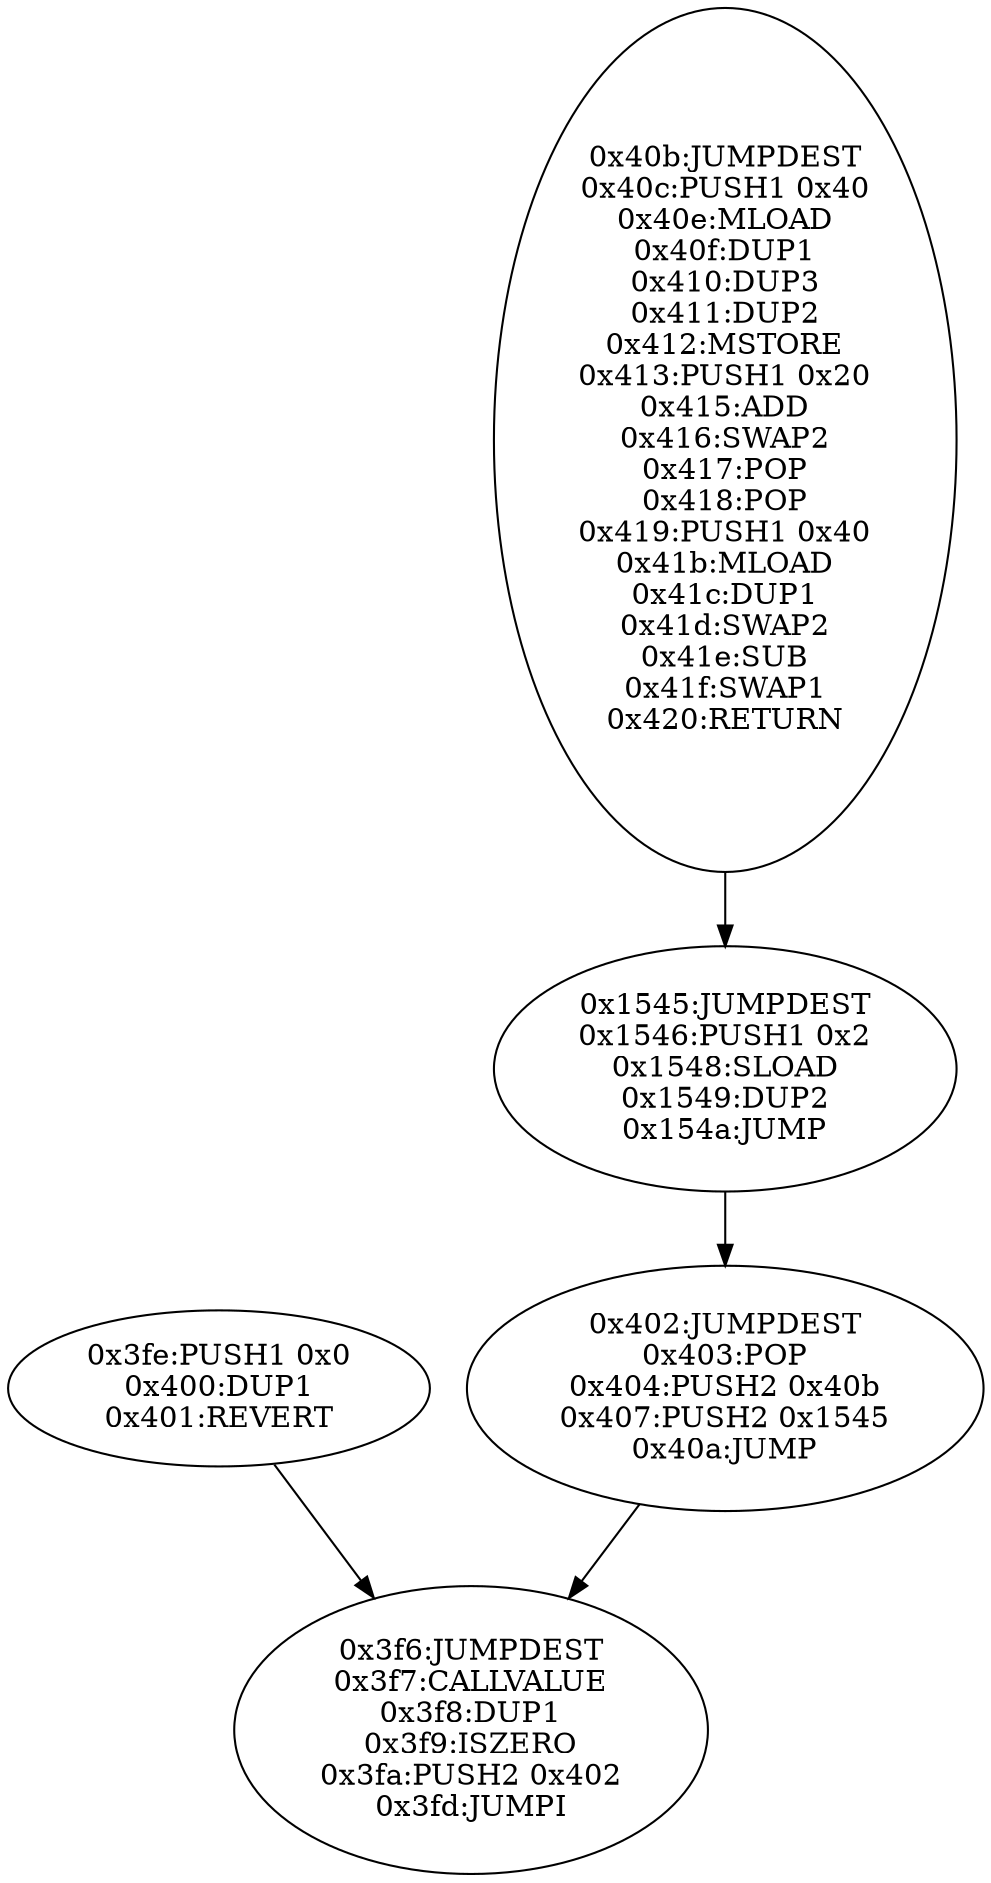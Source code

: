 digraph{
1014[label="0x3f6:JUMPDEST
0x3f7:CALLVALUE
0x3f8:DUP1
0x3f9:ISZERO
0x3fa:PUSH2 0x402
0x3fd:JUMPI"]
1022[label="0x3fe:PUSH1 0x0
0x400:DUP1
0x401:REVERT"]
1022 -> 1014
1026[label="0x402:JUMPDEST
0x403:POP
0x404:PUSH2 0x40b
0x407:PUSH2 0x1545
0x40a:JUMP"]
1026 -> 1014
5445[label="0x1545:JUMPDEST
0x1546:PUSH1 0x2
0x1548:SLOAD
0x1549:DUP2
0x154a:JUMP"]
5445 -> 1026
1035[label="0x40b:JUMPDEST
0x40c:PUSH1 0x40
0x40e:MLOAD
0x40f:DUP1
0x410:DUP3
0x411:DUP2
0x412:MSTORE
0x413:PUSH1 0x20
0x415:ADD
0x416:SWAP2
0x417:POP
0x418:POP
0x419:PUSH1 0x40
0x41b:MLOAD
0x41c:DUP1
0x41d:SWAP2
0x41e:SUB
0x41f:SWAP1
0x420:RETURN"]
1035 -> 5445

}
